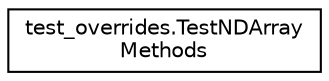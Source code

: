 digraph "Graphical Class Hierarchy"
{
 // LATEX_PDF_SIZE
  edge [fontname="Helvetica",fontsize="10",labelfontname="Helvetica",labelfontsize="10"];
  node [fontname="Helvetica",fontsize="10",shape=record];
  rankdir="LR";
  Node0 [label="test_overrides.TestNDArray\lMethods",height=0.2,width=0.4,color="black", fillcolor="white", style="filled",URL="$classtest__overrides_1_1TestNDArrayMethods.html",tooltip=" "];
}
